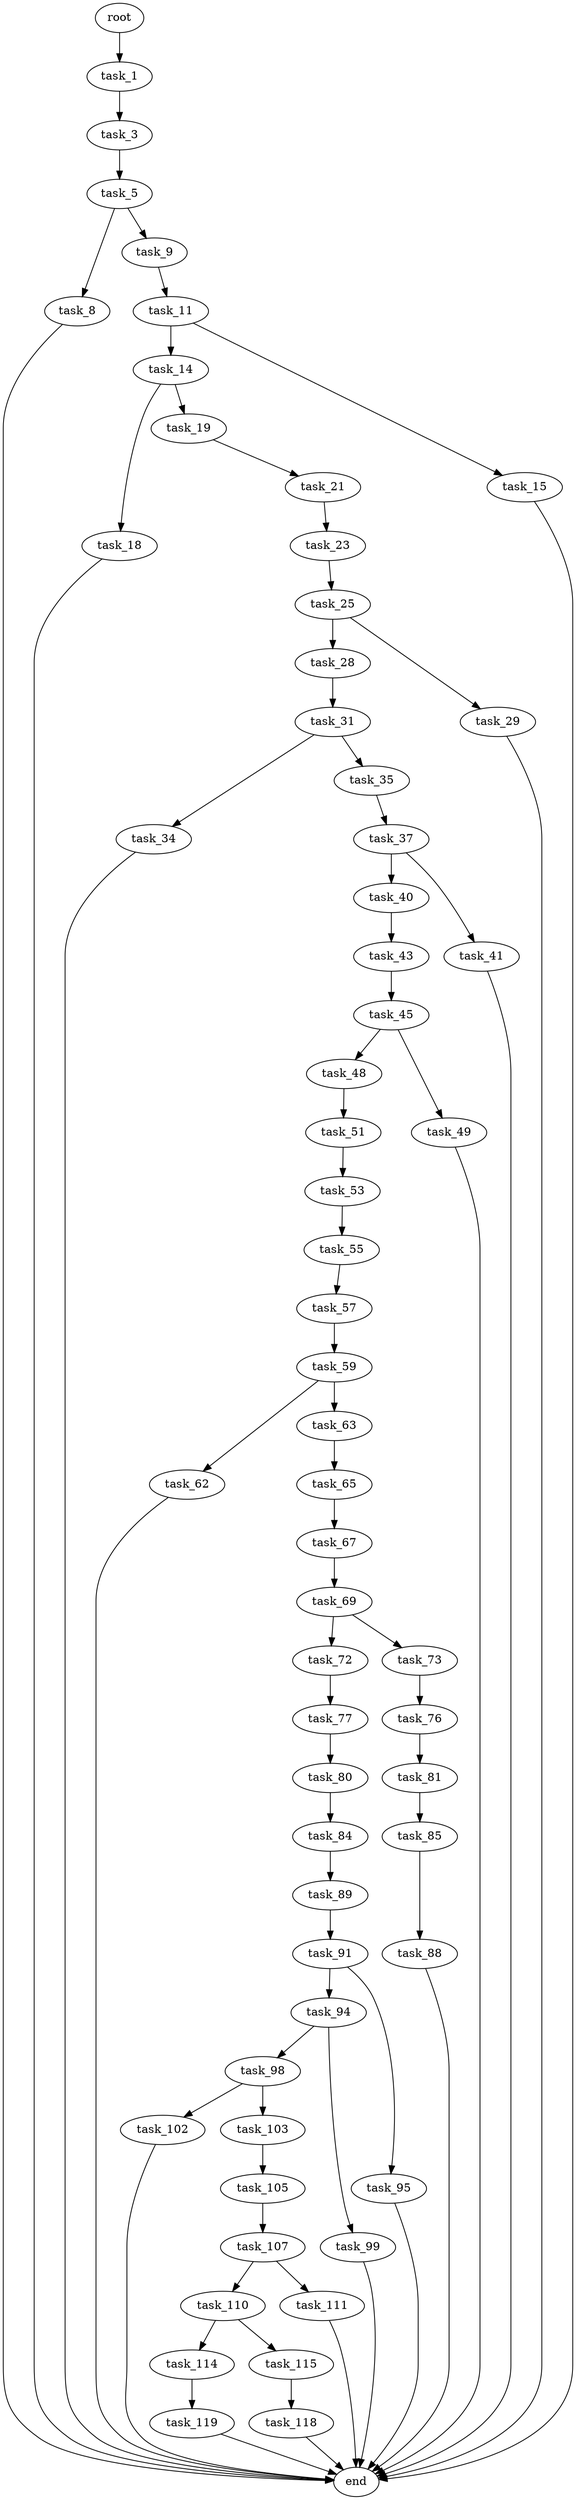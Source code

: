 digraph G {
  root [size="0.000000"];
  task_1 [size="782757789696.000000"];
  task_3 [size="549755813888.000000"];
  task_5 [size="549755813888.000000"];
  task_8 [size="35881074258.000000"];
  task_9 [size="368293445632.000000"];
  end [size="0.000000"];
  task_11 [size="58706543315.000000"];
  task_14 [size="6504743978.000000"];
  task_15 [size="566553982271.000000"];
  task_18 [size="27019321690.000000"];
  task_19 [size="782757789696.000000"];
  task_21 [size="368293445632.000000"];
  task_23 [size="609599775980.000000"];
  task_25 [size="134217728000.000000"];
  task_28 [size="368293445632.000000"];
  task_29 [size="2206382032.000000"];
  task_31 [size="231928233984.000000"];
  task_34 [size="2687294282.000000"];
  task_35 [size="4735081628.000000"];
  task_37 [size="18604997950.000000"];
  task_40 [size="1073741824000.000000"];
  task_41 [size="88481866372.000000"];
  task_43 [size="549755813888.000000"];
  task_45 [size="12913595512.000000"];
  task_48 [size="10758993740.000000"];
  task_49 [size="5545085270.000000"];
  task_51 [size="8589934592.000000"];
  task_53 [size="7149479751.000000"];
  task_55 [size="1510981393.000000"];
  task_57 [size="58186682373.000000"];
  task_59 [size="368293445632.000000"];
  task_62 [size="255158134306.000000"];
  task_63 [size="68719476736.000000"];
  task_65 [size="17643657790.000000"];
  task_67 [size="2323672817.000000"];
  task_69 [size="5171573054.000000"];
  task_72 [size="1369855800.000000"];
  task_73 [size="200728580601.000000"];
  task_77 [size="468596599.000000"];
  task_76 [size="134217728000.000000"];
  task_81 [size="8589934592.000000"];
  task_80 [size="782757789696.000000"];
  task_84 [size="549755813888.000000"];
  task_85 [size="565431006180.000000"];
  task_89 [size="368293445632.000000"];
  task_88 [size="3200574308.000000"];
  task_91 [size="19989805630.000000"];
  task_94 [size="396861913852.000000"];
  task_95 [size="68719476736.000000"];
  task_98 [size="782757789696.000000"];
  task_99 [size="6135991967.000000"];
  task_102 [size="41351364154.000000"];
  task_103 [size="25967180264.000000"];
  task_105 [size="650457821.000000"];
  task_107 [size="317153748249.000000"];
  task_110 [size="782757789696.000000"];
  task_111 [size="1691367424.000000"];
  task_114 [size="23808605036.000000"];
  task_115 [size="460769177901.000000"];
  task_119 [size="13300626813.000000"];
  task_118 [size="197181455393.000000"];

  root -> task_1 [size="1.000000"];
  task_1 -> task_3 [size="679477248.000000"];
  task_3 -> task_5 [size="536870912.000000"];
  task_5 -> task_8 [size="536870912.000000"];
  task_5 -> task_9 [size="536870912.000000"];
  task_8 -> end [size="1.000000"];
  task_9 -> task_11 [size="411041792.000000"];
  task_11 -> task_14 [size="75497472.000000"];
  task_11 -> task_15 [size="75497472.000000"];
  task_14 -> task_18 [size="301989888.000000"];
  task_14 -> task_19 [size="301989888.000000"];
  task_15 -> end [size="1.000000"];
  task_18 -> end [size="1.000000"];
  task_19 -> task_21 [size="679477248.000000"];
  task_21 -> task_23 [size="411041792.000000"];
  task_23 -> task_25 [size="536870912.000000"];
  task_25 -> task_28 [size="209715200.000000"];
  task_25 -> task_29 [size="209715200.000000"];
  task_28 -> task_31 [size="411041792.000000"];
  task_29 -> end [size="1.000000"];
  task_31 -> task_34 [size="301989888.000000"];
  task_31 -> task_35 [size="301989888.000000"];
  task_34 -> end [size="1.000000"];
  task_35 -> task_37 [size="134217728.000000"];
  task_37 -> task_40 [size="301989888.000000"];
  task_37 -> task_41 [size="301989888.000000"];
  task_40 -> task_43 [size="838860800.000000"];
  task_41 -> end [size="1.000000"];
  task_43 -> task_45 [size="536870912.000000"];
  task_45 -> task_48 [size="209715200.000000"];
  task_45 -> task_49 [size="209715200.000000"];
  task_48 -> task_51 [size="209715200.000000"];
  task_49 -> end [size="1.000000"];
  task_51 -> task_53 [size="33554432.000000"];
  task_53 -> task_55 [size="134217728.000000"];
  task_55 -> task_57 [size="75497472.000000"];
  task_57 -> task_59 [size="75497472.000000"];
  task_59 -> task_62 [size="411041792.000000"];
  task_59 -> task_63 [size="411041792.000000"];
  task_62 -> end [size="1.000000"];
  task_63 -> task_65 [size="134217728.000000"];
  task_65 -> task_67 [size="411041792.000000"];
  task_67 -> task_69 [size="75497472.000000"];
  task_69 -> task_72 [size="536870912.000000"];
  task_69 -> task_73 [size="536870912.000000"];
  task_72 -> task_77 [size="134217728.000000"];
  task_73 -> task_76 [size="209715200.000000"];
  task_77 -> task_80 [size="33554432.000000"];
  task_76 -> task_81 [size="209715200.000000"];
  task_81 -> task_85 [size="33554432.000000"];
  task_80 -> task_84 [size="679477248.000000"];
  task_84 -> task_89 [size="536870912.000000"];
  task_85 -> task_88 [size="838860800.000000"];
  task_89 -> task_91 [size="411041792.000000"];
  task_88 -> end [size="1.000000"];
  task_91 -> task_94 [size="33554432.000000"];
  task_91 -> task_95 [size="33554432.000000"];
  task_94 -> task_98 [size="301989888.000000"];
  task_94 -> task_99 [size="301989888.000000"];
  task_95 -> end [size="1.000000"];
  task_98 -> task_102 [size="679477248.000000"];
  task_98 -> task_103 [size="679477248.000000"];
  task_99 -> end [size="1.000000"];
  task_102 -> end [size="1.000000"];
  task_103 -> task_105 [size="536870912.000000"];
  task_105 -> task_107 [size="33554432.000000"];
  task_107 -> task_110 [size="301989888.000000"];
  task_107 -> task_111 [size="301989888.000000"];
  task_110 -> task_114 [size="679477248.000000"];
  task_110 -> task_115 [size="679477248.000000"];
  task_111 -> end [size="1.000000"];
  task_114 -> task_119 [size="679477248.000000"];
  task_115 -> task_118 [size="411041792.000000"];
  task_119 -> end [size="1.000000"];
  task_118 -> end [size="1.000000"];
}
